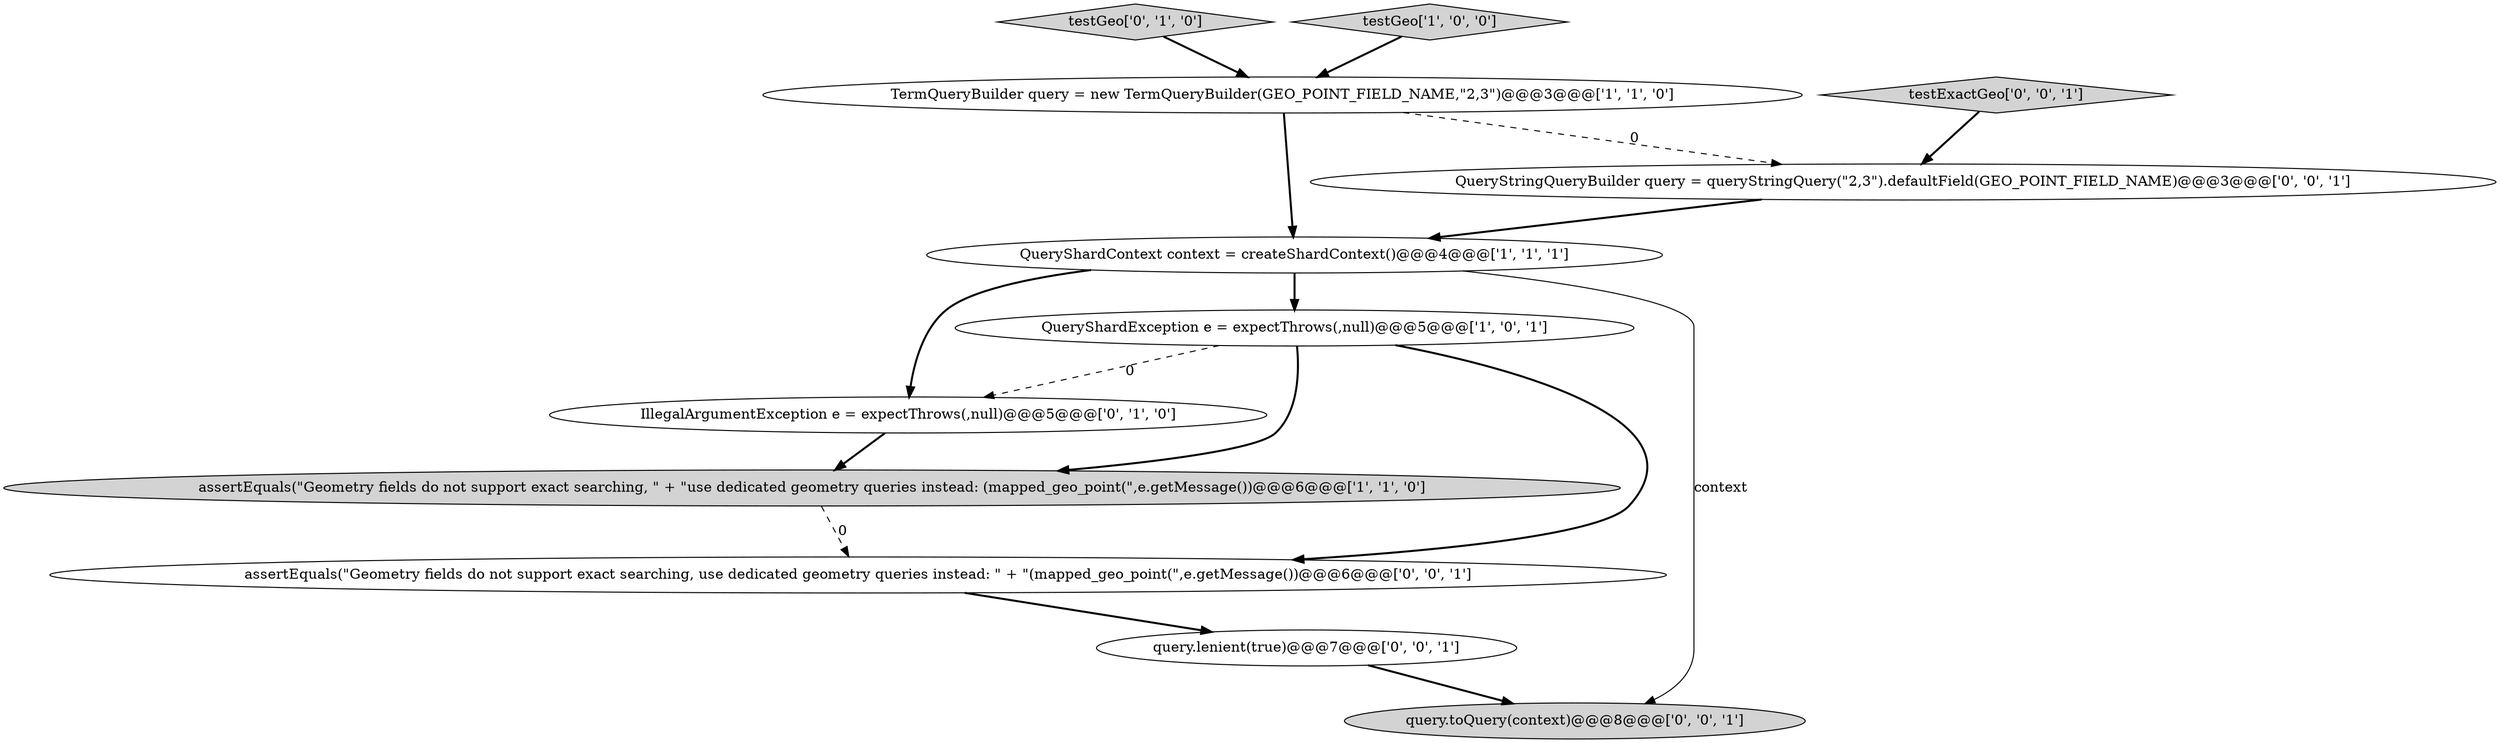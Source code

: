 digraph {
6 [style = filled, label = "testGeo['0', '1', '0']", fillcolor = lightgray, shape = diamond image = "AAA0AAABBB2BBB"];
3 [style = filled, label = "QueryShardContext context = createShardContext()@@@4@@@['1', '1', '1']", fillcolor = white, shape = ellipse image = "AAA0AAABBB1BBB"];
0 [style = filled, label = "assertEquals(\"Geometry fields do not support exact searching, \" + \"use dedicated geometry queries instead: (mapped_geo_point(\",e.getMessage())@@@6@@@['1', '1', '0']", fillcolor = lightgray, shape = ellipse image = "AAA0AAABBB1BBB"];
2 [style = filled, label = "QueryShardException e = expectThrows(,null)@@@5@@@['1', '0', '1']", fillcolor = white, shape = ellipse image = "AAA0AAABBB1BBB"];
8 [style = filled, label = "query.lenient(true)@@@7@@@['0', '0', '1']", fillcolor = white, shape = ellipse image = "AAA0AAABBB3BBB"];
11 [style = filled, label = "QueryStringQueryBuilder query = queryStringQuery(\"2,3\").defaultField(GEO_POINT_FIELD_NAME)@@@3@@@['0', '0', '1']", fillcolor = white, shape = ellipse image = "AAA0AAABBB3BBB"];
1 [style = filled, label = "testGeo['1', '0', '0']", fillcolor = lightgray, shape = diamond image = "AAA0AAABBB1BBB"];
9 [style = filled, label = "query.toQuery(context)@@@8@@@['0', '0', '1']", fillcolor = lightgray, shape = ellipse image = "AAA0AAABBB3BBB"];
10 [style = filled, label = "testExactGeo['0', '0', '1']", fillcolor = lightgray, shape = diamond image = "AAA0AAABBB3BBB"];
5 [style = filled, label = "IllegalArgumentException e = expectThrows(,null)@@@5@@@['0', '1', '0']", fillcolor = white, shape = ellipse image = "AAA1AAABBB2BBB"];
7 [style = filled, label = "assertEquals(\"Geometry fields do not support exact searching, use dedicated geometry queries instead: \" + \"(mapped_geo_point(\",e.getMessage())@@@6@@@['0', '0', '1']", fillcolor = white, shape = ellipse image = "AAA0AAABBB3BBB"];
4 [style = filled, label = "TermQueryBuilder query = new TermQueryBuilder(GEO_POINT_FIELD_NAME,\"2,3\")@@@3@@@['1', '1', '0']", fillcolor = white, shape = ellipse image = "AAA0AAABBB1BBB"];
3->2 [style = bold, label=""];
11->3 [style = bold, label=""];
2->0 [style = bold, label=""];
5->0 [style = bold, label=""];
0->7 [style = dashed, label="0"];
4->11 [style = dashed, label="0"];
7->8 [style = bold, label=""];
8->9 [style = bold, label=""];
10->11 [style = bold, label=""];
2->5 [style = dashed, label="0"];
6->4 [style = bold, label=""];
4->3 [style = bold, label=""];
3->9 [style = solid, label="context"];
3->5 [style = bold, label=""];
2->7 [style = bold, label=""];
1->4 [style = bold, label=""];
}
